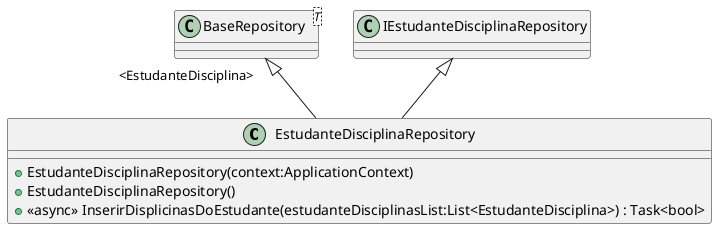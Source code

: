 @startuml
class EstudanteDisciplinaRepository {
    + EstudanteDisciplinaRepository(context:ApplicationContext)
    + EstudanteDisciplinaRepository()
    + <<async>> InserirDisplicinasDoEstudante(estudanteDisciplinasList:List<EstudanteDisciplina>) : Task<bool>
}
class "BaseRepository"<T> {
}
"BaseRepository" "<EstudanteDisciplina>" <|-- EstudanteDisciplinaRepository
IEstudanteDisciplinaRepository <|-- EstudanteDisciplinaRepository
@enduml
